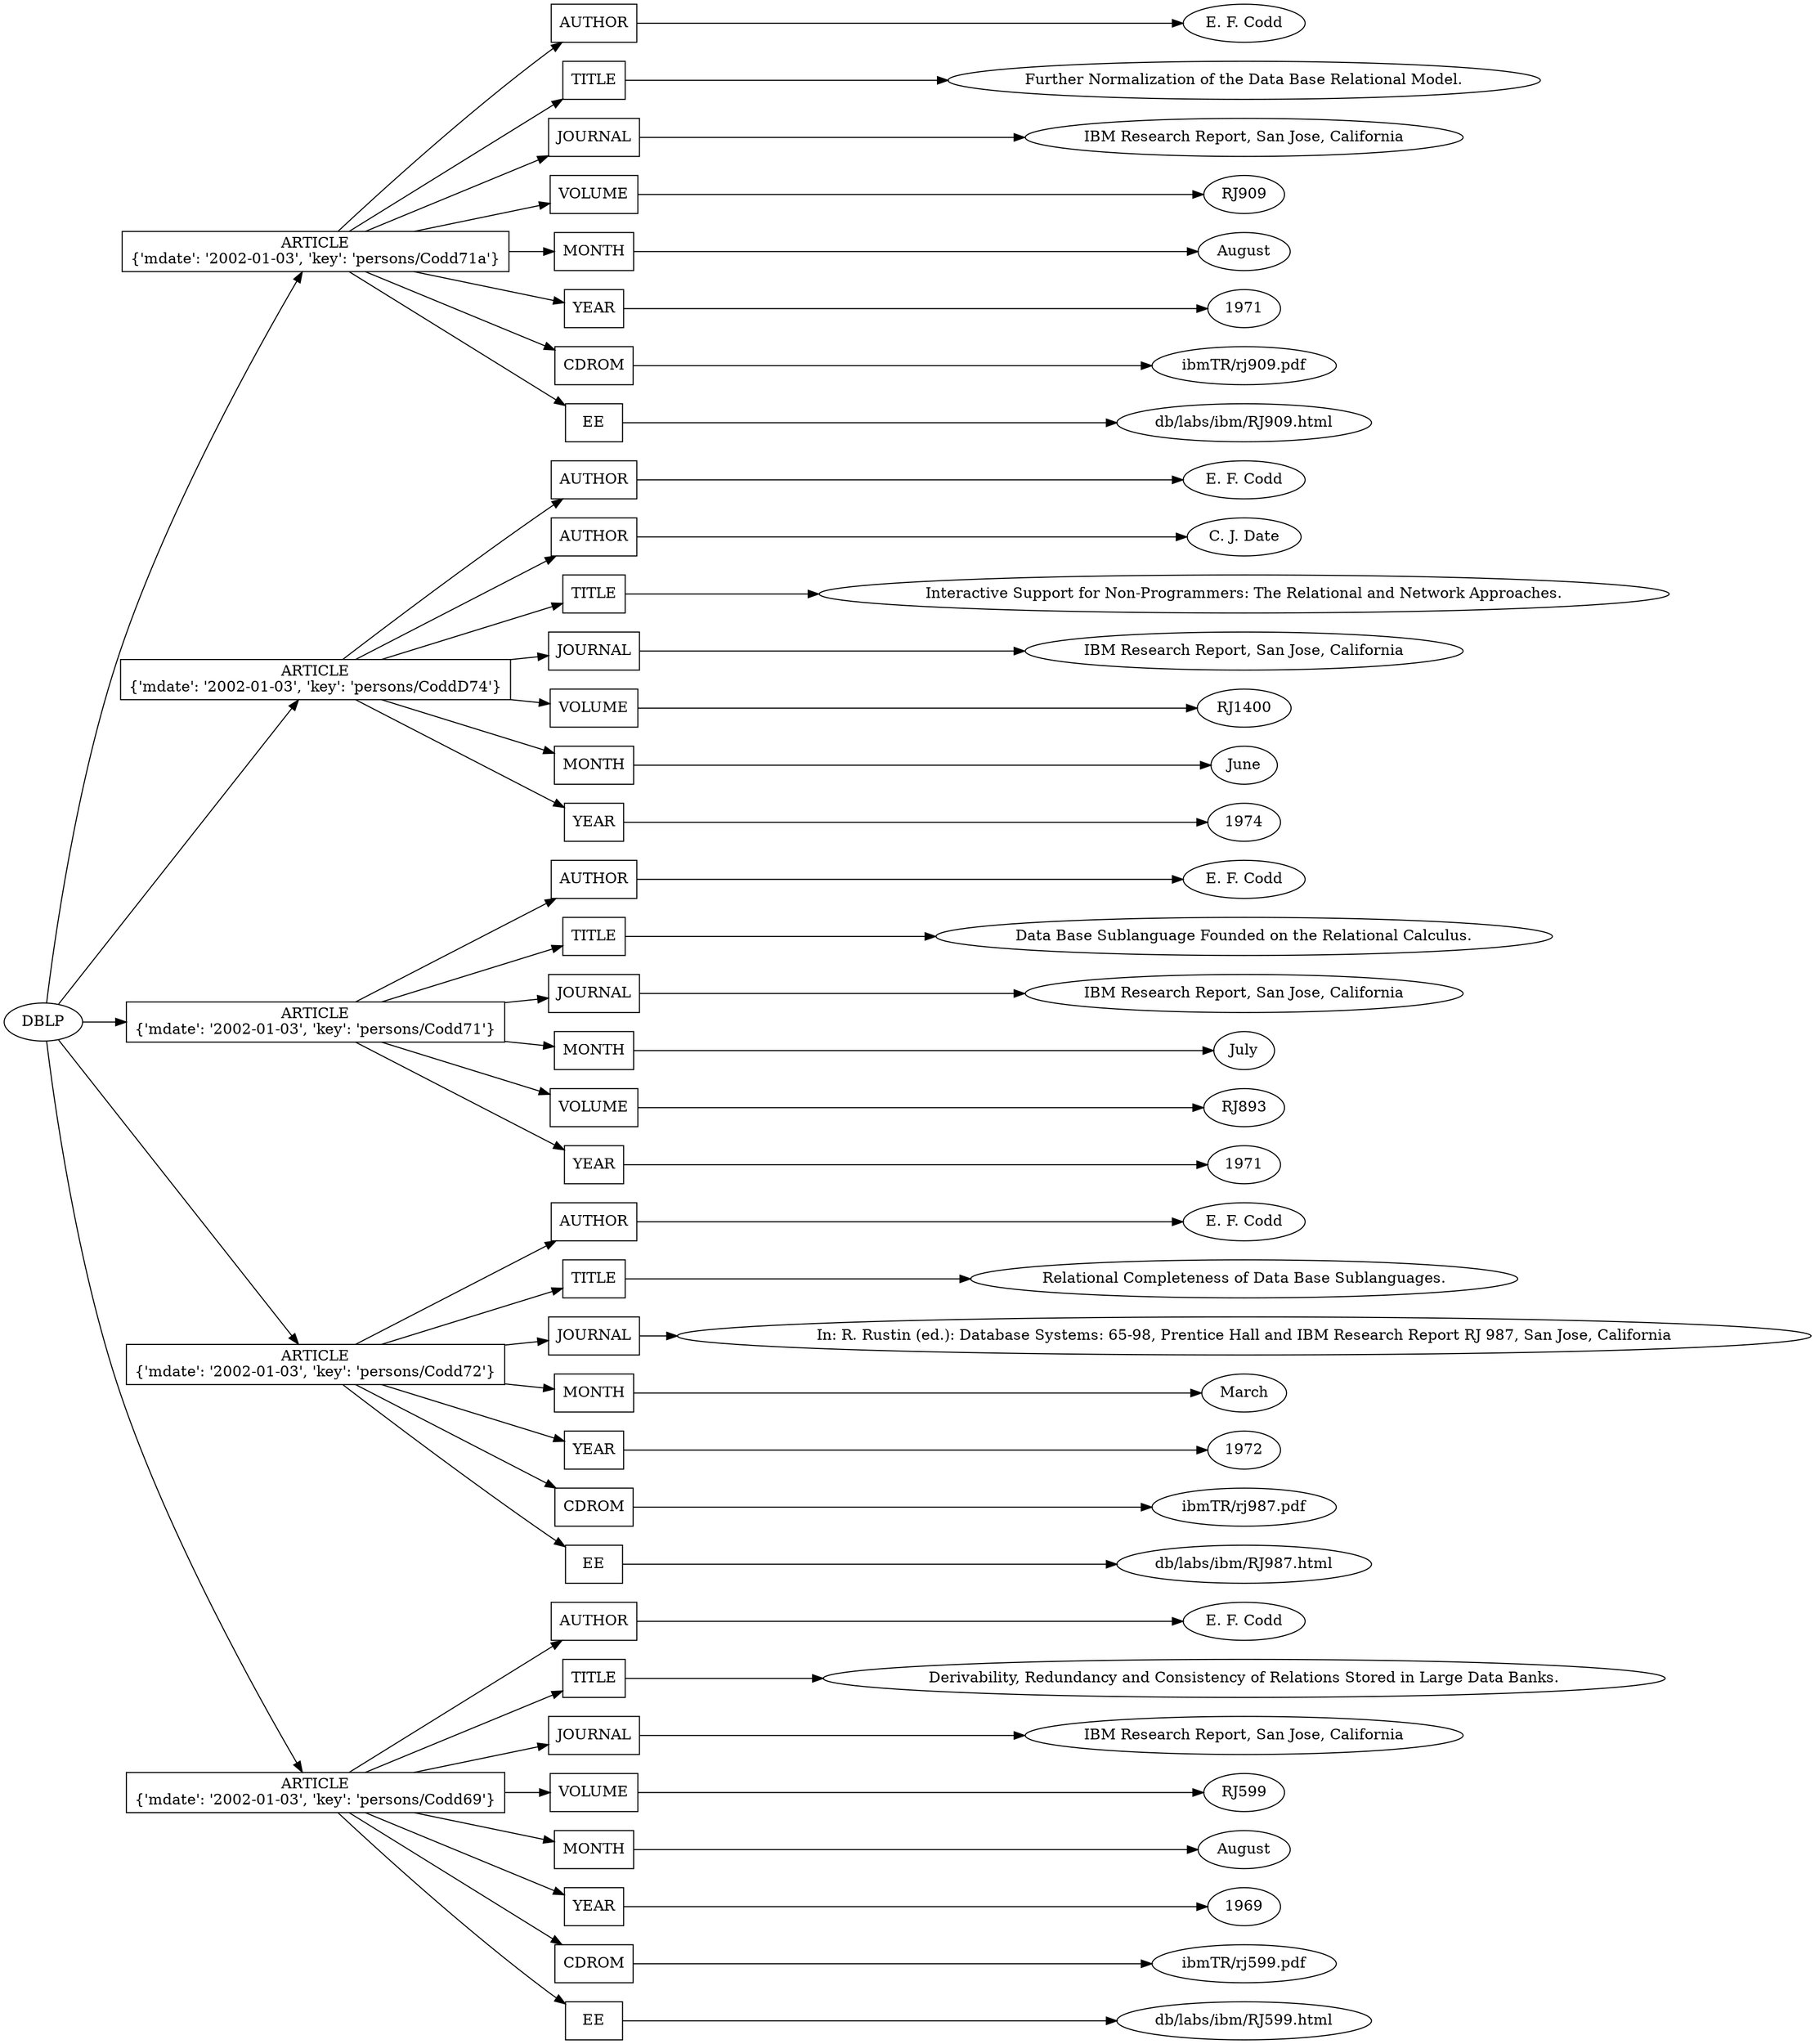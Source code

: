 digraph {
rankdir=LR
dblp0 [label="DBLP"]
node [shape="box"]

article1 [label="ARTICLE\n{'mdate': '2002-01-03', 'key': 'persons/Codd71a'}"]
dblp0 -> {article1}

node [shape="box"]

author0 [label="AUTHOR"]
node [shape="oval"]
author0x [label="E. F. Codd"]
author0 -> author0x
article1 -> {author0}

node [shape="box"]

title1 [label="TITLE"]
node [shape="oval"]
title1x [label="Further Normalization of the Data Base Relational Model."]
title1 -> title1x
article1 -> {title1}

node [shape="box"]

journal2 [label="JOURNAL"]
node [shape="oval"]
journal2x [label="IBM Research Report, San Jose, California"]
journal2 -> journal2x
article1 -> {journal2}

node [shape="box"]

volume3 [label="VOLUME"]
node [shape="oval"]
volume3x [label="RJ909"]
volume3 -> volume3x
article1 -> {volume3}

node [shape="box"]

month4 [label="MONTH"]
node [shape="oval"]
month4x [label="August"]
month4 -> month4x
article1 -> {month4}

node [shape="box"]

year5 [label="YEAR"]
node [shape="oval"]
year5x [label="1971"]
year5 -> year5x
article1 -> {year5}

node [shape="box"]

cdrom6 [label="CDROM"]
node [shape="oval"]
cdrom6x [label="ibmTR/rj909.pdf"]
cdrom6 -> cdrom6x
article1 -> {cdrom6}

node [shape="box"]

ee7 [label="EE"]
node [shape="oval"]
ee7x [label="db/labs/ibm/RJ909.html"]
ee7 -> ee7x
article1 -> {ee7}

node [shape="box"]

article2 [label="ARTICLE\n{'mdate': '2002-01-03', 'key': 'persons/CoddD74'}"]
dblp0 -> {article2}

node [shape="box"]

author8 [label="AUTHOR"]
node [shape="oval"]
author8x [label="E. F. Codd"]
author8 -> author8x
article2 -> {author8}

node [shape="box"]

author9 [label="AUTHOR"]
node [shape="oval"]
author9x [label="C. J. Date"]
author9 -> author9x
article2 -> {author9}

node [shape="box"]

title10 [label="TITLE"]
node [shape="oval"]
title10x [label="Interactive Support for Non-Programmers: The Relational and Network Approaches."]
title10 -> title10x
article2 -> {title10}

node [shape="box"]

journal11 [label="JOURNAL"]
node [shape="oval"]
journal11x [label="IBM Research Report, San Jose, California"]
journal11 -> journal11x
article2 -> {journal11}

node [shape="box"]

volume12 [label="VOLUME"]
node [shape="oval"]
volume12x [label="RJ1400"]
volume12 -> volume12x
article2 -> {volume12}

node [shape="box"]

month13 [label="MONTH"]
node [shape="oval"]
month13x [label="June"]
month13 -> month13x
article2 -> {month13}

node [shape="box"]

year14 [label="YEAR"]
node [shape="oval"]
year14x [label="1974"]
year14 -> year14x
article2 -> {year14}

node [shape="box"]

article3 [label="ARTICLE\n{'mdate': '2002-01-03', 'key': 'persons/Codd71'}"]
dblp0 -> {article3}

node [shape="box"]

author15 [label="AUTHOR"]
node [shape="oval"]
author15x [label="E. F. Codd"]
author15 -> author15x
article3 -> {author15}

node [shape="box"]

title16 [label="TITLE"]
node [shape="oval"]
title16x [label="Data Base Sublanguage Founded on the Relational Calculus."]
title16 -> title16x
article3 -> {title16}

node [shape="box"]

journal17 [label="JOURNAL"]
node [shape="oval"]
journal17x [label="IBM Research Report, San Jose, California"]
journal17 -> journal17x
article3 -> {journal17}

node [shape="box"]

month18 [label="MONTH"]
node [shape="oval"]
month18x [label="July"]
month18 -> month18x
article3 -> {month18}

node [shape="box"]

volume19 [label="VOLUME"]
node [shape="oval"]
volume19x [label="RJ893"]
volume19 -> volume19x
article3 -> {volume19}

node [shape="box"]

year20 [label="YEAR"]
node [shape="oval"]
year20x [label="1971"]
year20 -> year20x
article3 -> {year20}

node [shape="box"]

article4 [label="ARTICLE\n{'mdate': '2002-01-03', 'key': 'persons/Codd72'}"]
dblp0 -> {article4}

node [shape="box"]

author21 [label="AUTHOR"]
node [shape="oval"]
author21x [label="E. F. Codd"]
author21 -> author21x
article4 -> {author21}

node [shape="box"]

title22 [label="TITLE"]
node [shape="oval"]
title22x [label="Relational Completeness of Data Base Sublanguages."]
title22 -> title22x
article4 -> {title22}

node [shape="box"]

journal23 [label="JOURNAL"]
node [shape="oval"]
journal23x [label="In: R. Rustin (ed.): Database Systems: 65-98, Prentice Hall and IBM Research Report RJ 987, San Jose, California"]
journal23 -> journal23x
article4 -> {journal23}

node [shape="box"]

month24 [label="MONTH"]
node [shape="oval"]
month24x [label="March"]
month24 -> month24x
article4 -> {month24}

node [shape="box"]

year25 [label="YEAR"]
node [shape="oval"]
year25x [label="1972"]
year25 -> year25x
article4 -> {year25}

node [shape="box"]

cdrom26 [label="CDROM"]
node [shape="oval"]
cdrom26x [label="ibmTR/rj987.pdf"]
cdrom26 -> cdrom26x
article4 -> {cdrom26}

node [shape="box"]

ee27 [label="EE"]
node [shape="oval"]
ee27x [label="db/labs/ibm/RJ987.html"]
ee27 -> ee27x
article4 -> {ee27}

node [shape="box"]

article5 [label="ARTICLE\n{'mdate': '2002-01-03', 'key': 'persons/Codd69'}"]
dblp0 -> {article5}

node [shape="box"]

author28 [label="AUTHOR"]
node [shape="oval"]
author28x [label="E. F. Codd"]
author28 -> author28x
article5 -> {author28}

node [shape="box"]

title29 [label="TITLE"]
node [shape="oval"]
title29x [label="Derivability, Redundancy and Consistency of Relations Stored in Large Data Banks."]
title29 -> title29x
article5 -> {title29}

node [shape="box"]

journal30 [label="JOURNAL"]
node [shape="oval"]
journal30x [label="IBM Research Report, San Jose, California"]
journal30 -> journal30x
article5 -> {journal30}

node [shape="box"]

volume31 [label="VOLUME"]
node [shape="oval"]
volume31x [label="RJ599"]
volume31 -> volume31x
article5 -> {volume31}

node [shape="box"]

month32 [label="MONTH"]
node [shape="oval"]
month32x [label="August"]
month32 -> month32x
article5 -> {month32}

node [shape="box"]

year33 [label="YEAR"]
node [shape="oval"]
year33x [label="1969"]
year33 -> year33x
article5 -> {year33}

node [shape="box"]

cdrom34 [label="CDROM"]
node [shape="oval"]
cdrom34x [label="ibmTR/rj599.pdf"]
cdrom34 -> cdrom34x
article5 -> {cdrom34}

node [shape="box"]

ee35 [label="EE"]
node [shape="oval"]
ee35x [label="db/labs/ibm/RJ599.html"]
ee35 -> ee35x
article5 -> {ee35}

}
